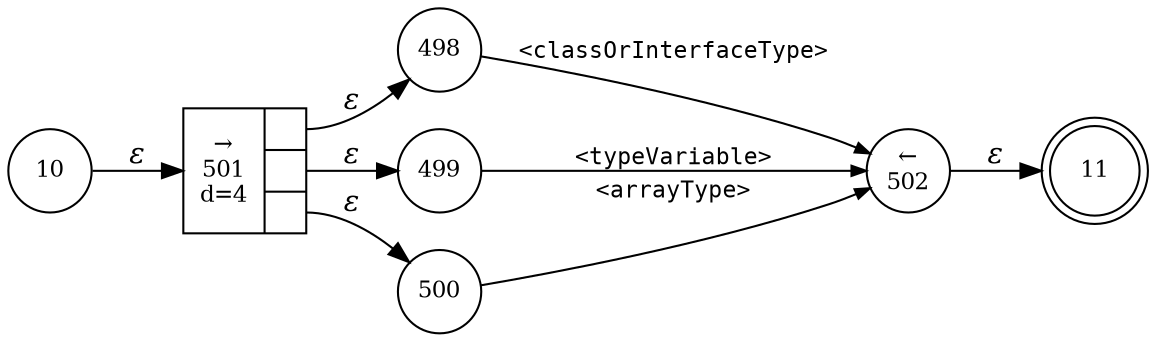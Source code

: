 digraph ATN {
rankdir=LR;
s11[fontsize=11, label="11", shape=doublecircle, fixedsize=true, width=.6];
s498[fontsize=11,label="498", shape=circle, fixedsize=true, width=.55, peripheries=1];
s499[fontsize=11,label="499", shape=circle, fixedsize=true, width=.55, peripheries=1];
s500[fontsize=11,label="500", shape=circle, fixedsize=true, width=.55, peripheries=1];
s501[fontsize=11,label="{&rarr;\n501\nd=4|{<p0>|<p1>|<p2>}}", shape=record, fixedsize=false, peripheries=1];
s502[fontsize=11,label="&larr;\n502", shape=circle, fixedsize=true, width=.55, peripheries=1];
s10[fontsize=11,label="10", shape=circle, fixedsize=true, width=.55, peripheries=1];
s10 -> s501 [fontname="Times-Italic", label="&epsilon;"];
s501:p0 -> s498 [fontname="Times-Italic", label="&epsilon;"];
s501:p1 -> s499 [fontname="Times-Italic", label="&epsilon;"];
s501:p2 -> s500 [fontname="Times-Italic", label="&epsilon;"];
s498 -> s502 [fontsize=11, fontname="Courier", arrowsize=.7, label = "<classOrInterfaceType>", arrowhead = normal];
s499 -> s502 [fontsize=11, fontname="Courier", arrowsize=.7, label = "<typeVariable>", arrowhead = normal];
s500 -> s502 [fontsize=11, fontname="Courier", arrowsize=.7, label = "<arrayType>", arrowhead = normal];
s502 -> s11 [fontname="Times-Italic", label="&epsilon;"];
}